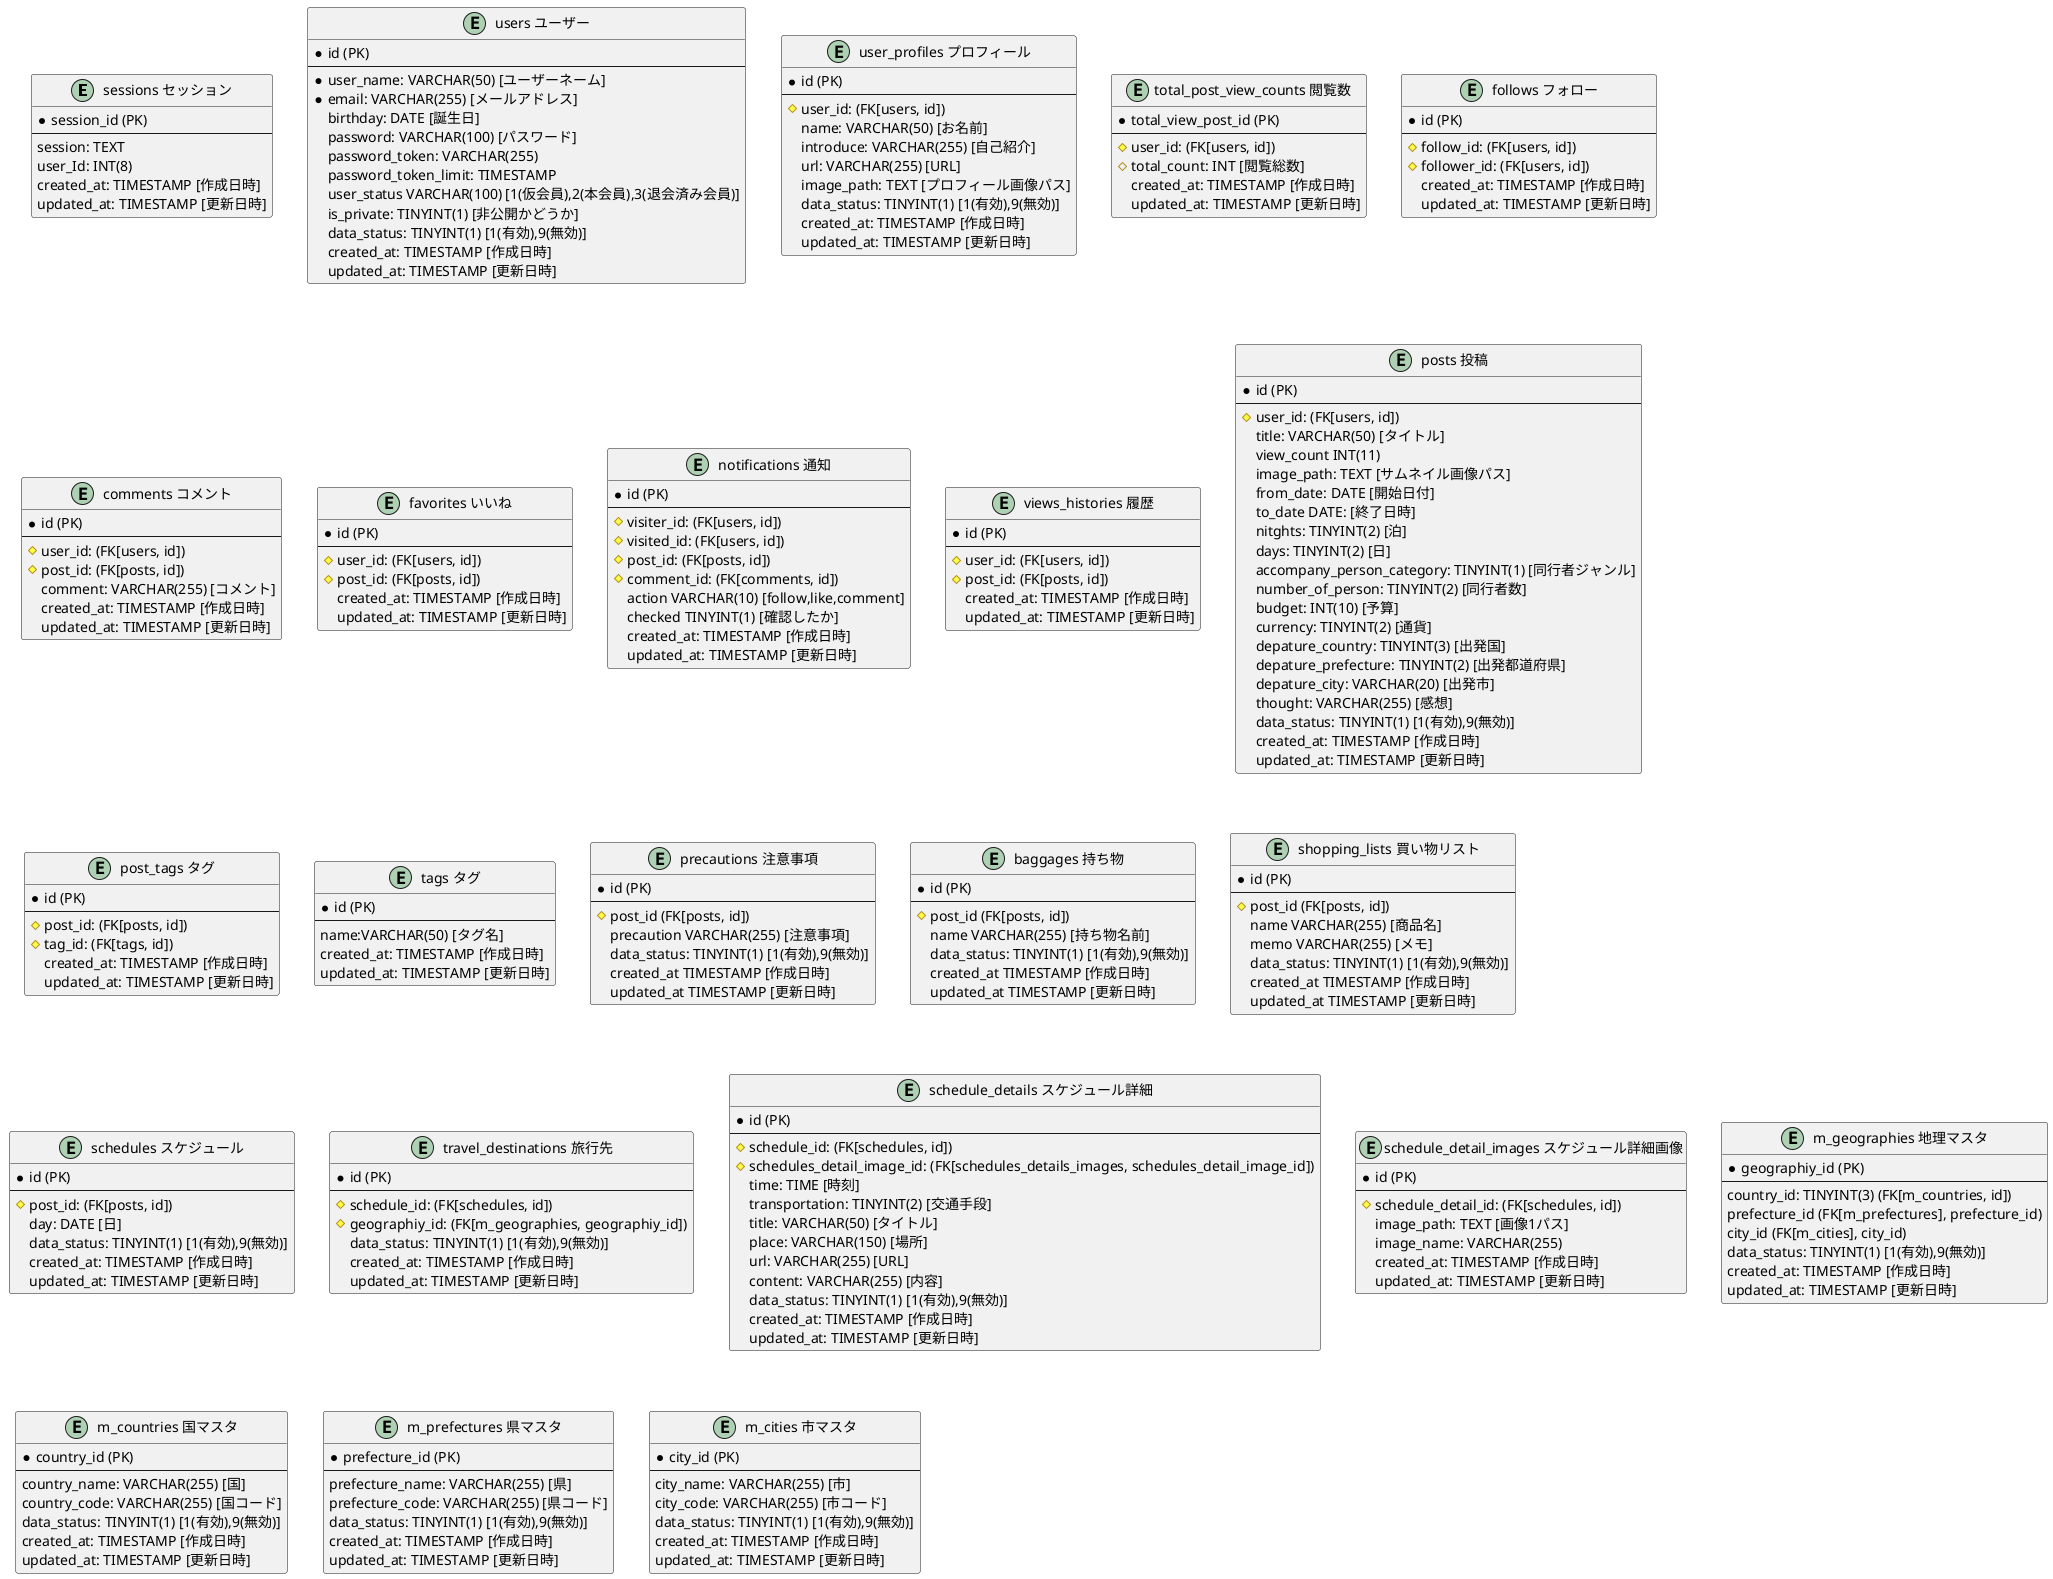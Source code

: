 @startuml
entity "sessions セッション" as sessions {
    * session_id (PK)
    --
    session: TEXT
    user_Id: INT(8)
    created_at: TIMESTAMP [作成日時]
    updated_at: TIMESTAMP [更新日時]
}

' entity "admin_accounts 管理者" as admin_accounts {
'     * admin_account_id (PK)
'     --
'     * email: VARCHAR(255) [メールアドレス]
'     password: VARCHAR(100) [パスワード]
' 	data_status: TINYINT(1) [1(有効),9(無効)]
'     created_at: TIMESTAMP [作成日時]
'     updated_at: TIMESTAMP [更新日時]
' }

entity "users ユーザー" as users {
    * id (PK)
    --
    * user_name: VARCHAR(50) [ユーザーネーム]
    * email: VARCHAR(255) [メールアドレス]
    birthday: DATE [誕生日]
    password: VARCHAR(100) [パスワード]
    password_token: VARCHAR(255)
    password_token_limit: TIMESTAMP
	user_status VARCHAR(100) [1(仮会員),2(本会員),3(退会済み会員)]
	is_private: TINYINT(1) [非公開かどうか]
    data_status: TINYINT(1) [1(有効),9(無効)]
    created_at: TIMESTAMP [作成日時]
    updated_at: TIMESTAMP [更新日時]
}

entity "user_profiles プロフィール" as user_profiles {
    * id (PK)
    --
    # user_id: (FK[users, id])
    name: VARCHAR(50) [お名前]
    introduce: VARCHAR(255) [自己紹介]
    url: VARCHAR(255) [URL]
    image_path: TEXT [プロフィール画像パス]
    data_status: TINYINT(1) [1(有効),9(無効)]
    created_at: TIMESTAMP [作成日時]
    updated_at: TIMESTAMP [更新日時]
}

entity "total_post_view_counts 閲覧数" as total_post_view_counts {
    * total_view_post_id (PK)
    --
    # user_id: (FK[users, id])
    # total_count: INT [閲覧総数]
    created_at: TIMESTAMP [作成日時]
    updated_at: TIMESTAMP [更新日時]
}

entity "follows フォロー" as follows {
    * id (PK)
    --
    # follow_id: (FK[users, id])
    # follower_id: (FK[users, id])
    created_at: TIMESTAMP [作成日時]
    updated_at: TIMESTAMP [更新日時]
}

entity "comments コメント" as comments {
    * id (PK)
    --
    # user_id: (FK[users, id])
    # post_id: (FK[posts, id])
    comment: VARCHAR(255) [コメント]
    created_at: TIMESTAMP [作成日時]
    updated_at: TIMESTAMP [更新日時]
}

entity "favorites いいね" as favorites {
    * id (PK)
    --
    # user_id: (FK[users, id])
    # post_id: (FK[posts, id])
    created_at: TIMESTAMP [作成日時]
    updated_at: TIMESTAMP [更新日時]
}

entity "notifications 通知" as notifications {
    * id (PK)
    --
    # visiter_id: (FK[users, id])
    # visited_id: (FK[users, id])
    # post_id: (FK[posts, id])
    # comment_id: (FK[comments, id])
    action VARCHAR(10) [follow,like,comment]
    checked TINYINT(1) [確認したか]
    created_at: TIMESTAMP [作成日時]
    updated_at: TIMESTAMP [更新日時]
}

entity "views_histories 履歴" as views_histories {
    * id (PK)
    --
    # user_id: (FK[users, id])
    # post_id: (FK[posts, id])
    created_at: TIMESTAMP [作成日時]
    updated_at: TIMESTAMP [更新日時]
}

entity "posts 投稿" as posts {
    * id (PK)
    --
    # user_id: (FK[users, id])
    title: VARCHAR(50) [タイトル]
    view_count INT(11)
    image_path: TEXT [サムネイル画像パス]
    from_date: DATE [開始日付]
    to_date DATE: [終了日時]
    nitghts: TINYINT(2) [泊]
    days: TINYINT(2) [日]
    accompany_person_category: TINYINT(1) [同行者ジャンル]
    number_of_person: TINYINT(2) [同行者数]
    budget: INT(10) [予算]
    currency: TINYINT(2) [通貨]
    depature_country: TINYINT(3) [出発国]
    depature_prefecture: TINYINT(2) [出発都道府県]
    depature_city: VARCHAR(20) [出発市]
    thought: VARCHAR(255) [感想]
    data_status: TINYINT(1) [1(有効),9(無効)]
    created_at: TIMESTAMP [作成日時]
    updated_at: TIMESTAMP [更新日時]
}

entity "post_tags タグ" as post_tags {
    * id (PK)
    --
    # post_id: (FK[posts, id])
    # tag_id: (FK[tags, id])
    created_at: TIMESTAMP [作成日時]
    updated_at: TIMESTAMP [更新日時]
}

entity "tags タグ" as tags {
    * id (PK)
    --
    name:VARCHAR(50) [タグ名]
    created_at: TIMESTAMP [作成日時]
    updated_at: TIMESTAMP [更新日時]
}

entity "precautions 注意事項" as precautions {
    * id (PK)
    --
    # post_id (FK[posts, id])
    precaution VARCHAR(255) [注意事項]
    data_status: TINYINT(1) [1(有効),9(無効)]
    created_at TIMESTAMP [作成日時]
    updated_at TIMESTAMP [更新日時]
}

entity "baggages 持ち物" as baggages {
    * id (PK)
    --
    # post_id (FK[posts, id])
    name VARCHAR(255) [持ち物名前]
    data_status: TINYINT(1) [1(有効),9(無効)]
    created_at TIMESTAMP [作成日時]
    updated_at TIMESTAMP [更新日時]
}

entity "shopping_lists 買い物リスト" as shopping_lists {
    * id (PK)
    --
    # post_id (FK[posts, id])
    name VARCHAR(255) [商品名]
    memo VARCHAR(255) [メモ]
    data_status: TINYINT(1) [1(有効),9(無効)]
    created_at TIMESTAMP [作成日時]
    updated_at TIMESTAMP [更新日時]
}

entity "schedules スケジュール" as schedules {
    * id (PK)
    --
    # post_id: (FK[posts, id])
    day: DATE [日]
    data_status: TINYINT(1) [1(有効),9(無効)]
    created_at: TIMESTAMP [作成日時]
    updated_at: TIMESTAMP [更新日時]
}

entity "travel_destinations 旅行先" as travel_destinations {
    * id (PK)
    --
    # schedule_id: (FK[schedules, id])
    # geographiy_id: (FK[m_geographies, geographiy_id])
    data_status: TINYINT(1) [1(有効),9(無効)]
    created_at: TIMESTAMP [作成日時]
    updated_at: TIMESTAMP [更新日時]
}

entity "schedule_details スケジュール詳細" as schedule_details {
    * id (PK)
    --
    # schedule_id: (FK[schedules, id])
    # schedules_detail_image_id: (FK[schedules_details_images, schedules_detail_image_id])
    time: TIME [時刻]
    transportation: TINYINT(2) [交通手段]
    title: VARCHAR(50) [タイトル]
    place: VARCHAR(150) [場所]
    url: VARCHAR(255) [URL]
    content: VARCHAR(255) [内容]
    data_status: TINYINT(1) [1(有効),9(無効)]
    created_at: TIMESTAMP [作成日時]
    updated_at: TIMESTAMP [更新日時]
}

entity "schedule_detail_images スケジュール詳細画像" as schedule_detail_images {
    * id (PK)
    --
    # schedule_detail_id: (FK[schedules, id])
    image_path: TEXT [画像1パス]
    image_name: VARCHAR(255)
    created_at: TIMESTAMP [作成日時]
    updated_at: TIMESTAMP [更新日時]
}

entity "m_geographies 地理マスタ" as m_geographies {
    * geographiy_id (PK)
    --
    country_id: TINYINT(3) (FK[m_countries, id])
    prefecture_id (FK[m_prefectures], prefecture_id)
    city_id (FK[m_cities], city_id)
    data_status: TINYINT(1) [1(有効),9(無効)]
    created_at: TIMESTAMP [作成日時]
    updated_at: TIMESTAMP [更新日時]
}

entity "m_countries 国マスタ" as m_countries {
    * country_id (PK)
    --
	country_name: VARCHAR(255) [国]
	country_code: VARCHAR(255) [国コード]
    data_status: TINYINT(1) [1(有効),9(無効)]
    created_at: TIMESTAMP [作成日時]
    updated_at: TIMESTAMP [更新日時]
}

entity "m_prefectures 県マスタ" as m_prefectures {
    * prefecture_id (PK)
    --
	prefecture_name: VARCHAR(255) [県]
	prefecture_code: VARCHAR(255) [県コード]
    data_status: TINYINT(1) [1(有効),9(無効)]
    created_at: TIMESTAMP [作成日時]
    updated_at: TIMESTAMP [更新日時]
}

entity "m_cities 市マスタ" as m_cities {
    * city_id (PK)
    --
	city_name: VARCHAR(255) [市]
	city_code: VARCHAR(255) [市コード]
    data_status: TINYINT(1) [1(有効),9(無効)]
    created_at: TIMESTAMP [作成日時]
    updated_at: TIMESTAMP [更新日時]
}
@enduml